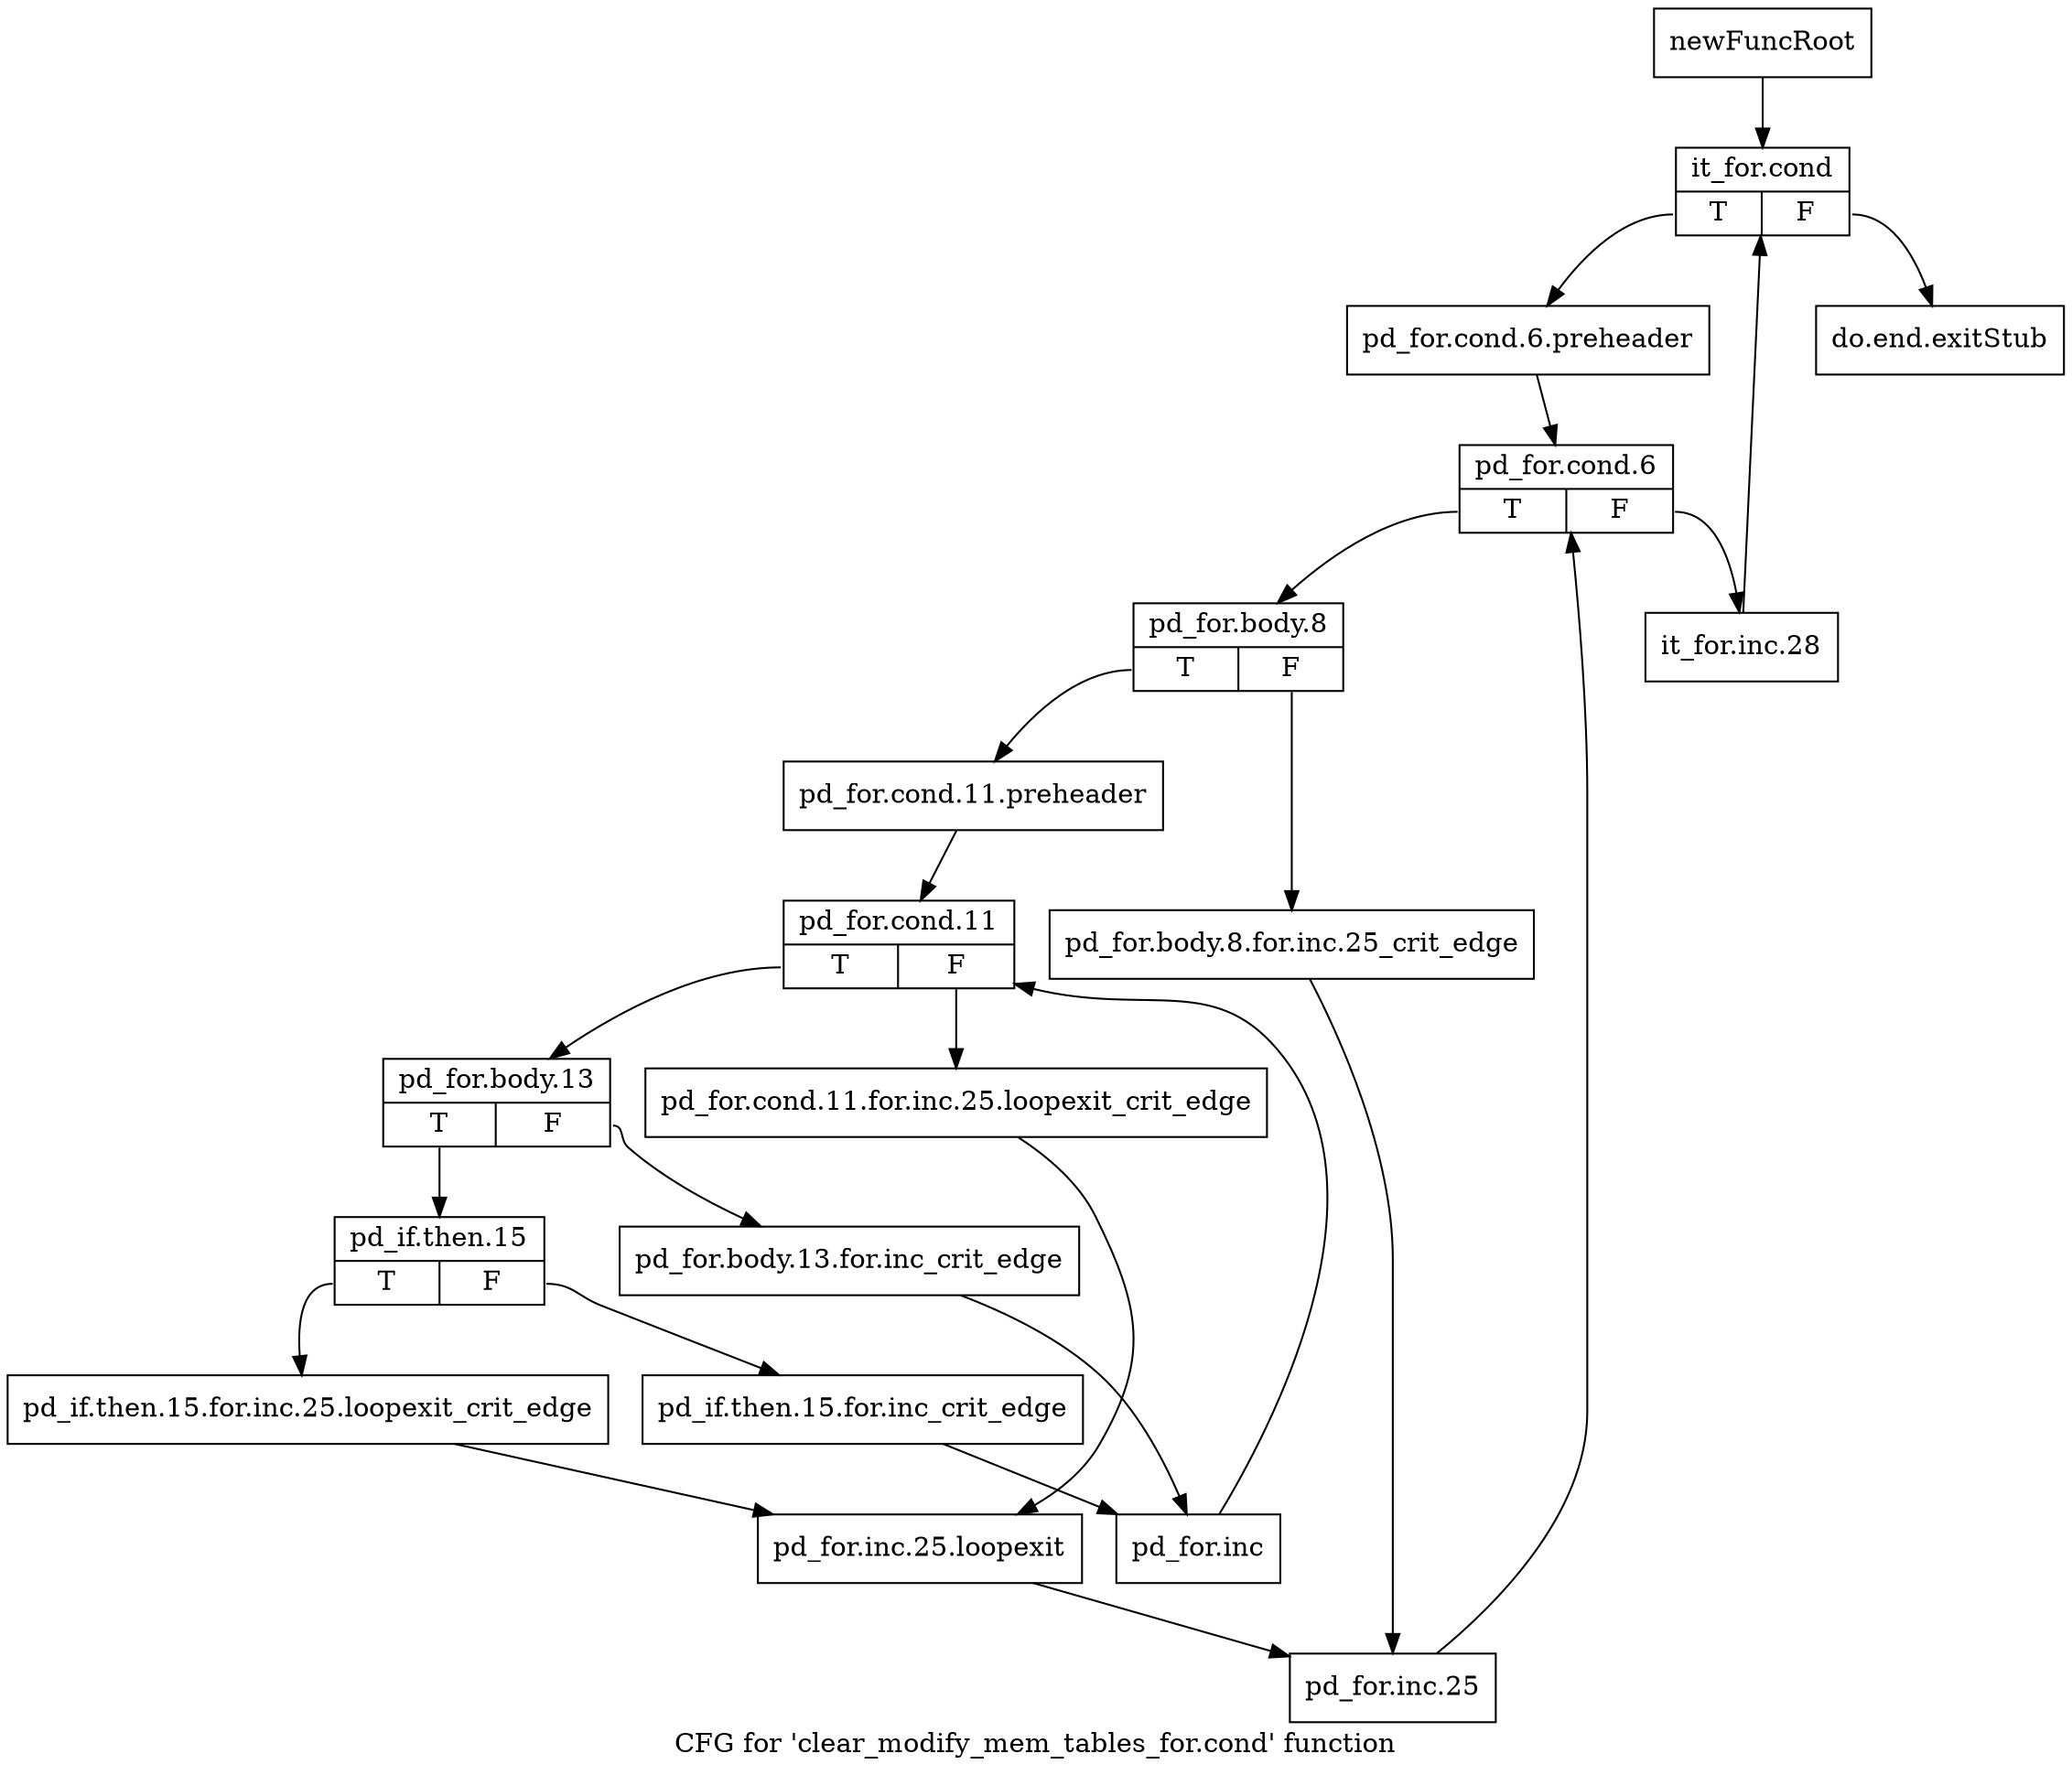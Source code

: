 digraph "CFG for 'clear_modify_mem_tables_for.cond' function" {
	label="CFG for 'clear_modify_mem_tables_for.cond' function";

	Node0xb154200 [shape=record,label="{newFuncRoot}"];
	Node0xb154200 -> Node0xb1542a0;
	Node0xb154250 [shape=record,label="{do.end.exitStub}"];
	Node0xb1542a0 [shape=record,label="{it_for.cond|{<s0>T|<s1>F}}"];
	Node0xb1542a0:s0 -> Node0xb1542f0;
	Node0xb1542a0:s1 -> Node0xb154250;
	Node0xb1542f0 [shape=record,label="{pd_for.cond.6.preheader}"];
	Node0xb1542f0 -> Node0xb154340;
	Node0xb154340 [shape=record,label="{pd_for.cond.6|{<s0>T|<s1>F}}"];
	Node0xb154340:s0 -> Node0xb1543e0;
	Node0xb154340:s1 -> Node0xb154390;
	Node0xb154390 [shape=record,label="{it_for.inc.28}"];
	Node0xb154390 -> Node0xb1542a0;
	Node0xb1543e0 [shape=record,label="{pd_for.body.8|{<s0>T|<s1>F}}"];
	Node0xb1543e0:s0 -> Node0xb154480;
	Node0xb1543e0:s1 -> Node0xb154430;
	Node0xb154430 [shape=record,label="{pd_for.body.8.for.inc.25_crit_edge}"];
	Node0xb154430 -> Node0xb1547a0;
	Node0xb154480 [shape=record,label="{pd_for.cond.11.preheader}"];
	Node0xb154480 -> Node0xb1544d0;
	Node0xb1544d0 [shape=record,label="{pd_for.cond.11|{<s0>T|<s1>F}}"];
	Node0xb1544d0:s0 -> Node0xb154570;
	Node0xb1544d0:s1 -> Node0xb154520;
	Node0xb154520 [shape=record,label="{pd_for.cond.11.for.inc.25.loopexit_crit_edge}"];
	Node0xb154520 -> Node0xb154750;
	Node0xb154570 [shape=record,label="{pd_for.body.13|{<s0>T|<s1>F}}"];
	Node0xb154570:s0 -> Node0xb154610;
	Node0xb154570:s1 -> Node0xb1545c0;
	Node0xb1545c0 [shape=record,label="{pd_for.body.13.for.inc_crit_edge}"];
	Node0xb1545c0 -> Node0xb1546b0;
	Node0xb154610 [shape=record,label="{pd_if.then.15|{<s0>T|<s1>F}}"];
	Node0xb154610:s0 -> Node0xb154700;
	Node0xb154610:s1 -> Node0xb154660;
	Node0xb154660 [shape=record,label="{pd_if.then.15.for.inc_crit_edge}"];
	Node0xb154660 -> Node0xb1546b0;
	Node0xb1546b0 [shape=record,label="{pd_for.inc}"];
	Node0xb1546b0 -> Node0xb1544d0;
	Node0xb154700 [shape=record,label="{pd_if.then.15.for.inc.25.loopexit_crit_edge}"];
	Node0xb154700 -> Node0xb154750;
	Node0xb154750 [shape=record,label="{pd_for.inc.25.loopexit}"];
	Node0xb154750 -> Node0xb1547a0;
	Node0xb1547a0 [shape=record,label="{pd_for.inc.25}"];
	Node0xb1547a0 -> Node0xb154340;
}
